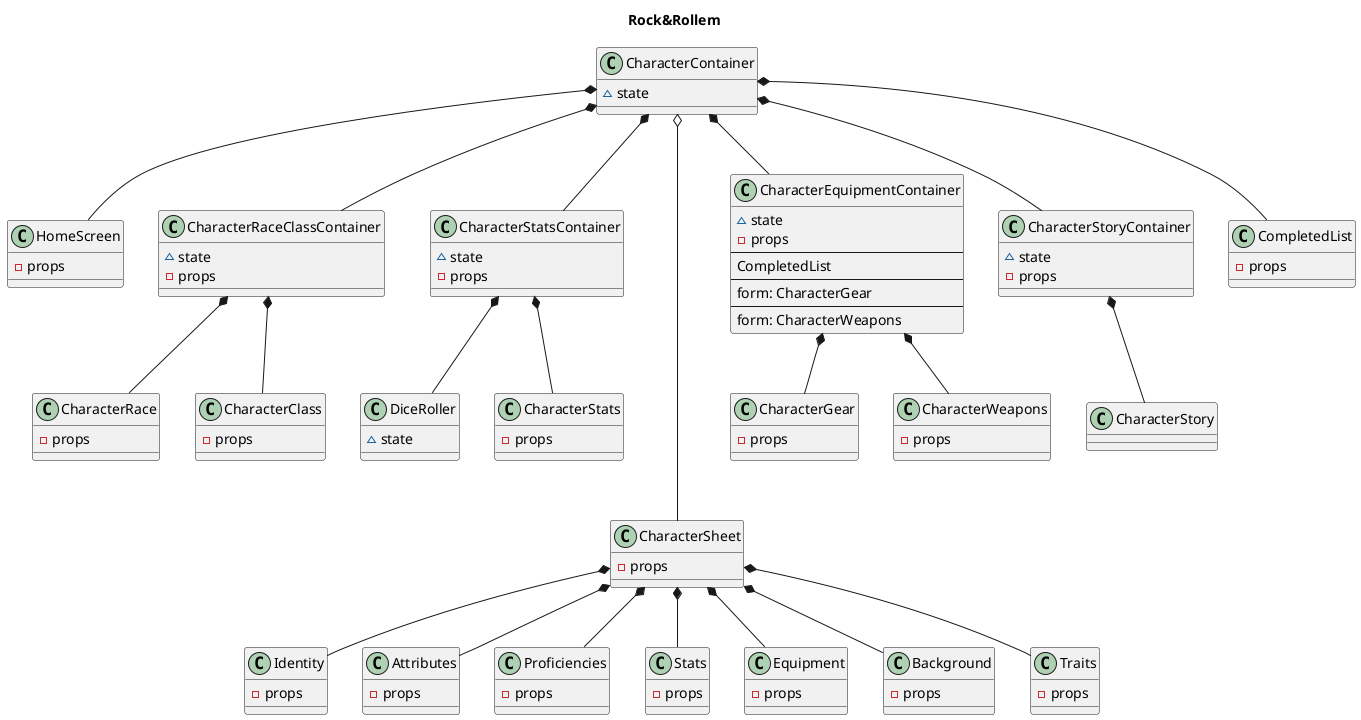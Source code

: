 @startuml
title Rock&Rollem

class HomeScreen {
  - props
}

class CharacterContainer {
    ~ state
}

class CharacterRaceClassContainer {
  ~state
  - props
}



class CharacterStatsContainer {
  ~state
  - props
}

class DiceRoller {
  ~ state
}

class CharacterSheet {
  -props
}

class CharacterEquipmentContainer {
  ~state
  - props
  --
  CompletedList
  --
  form: CharacterGear
  --
  form: CharacterWeapons
}

class CharacterStoryContainer {
  ~state
  - props
}

class CharacterRace {
  - props
}

class CharacterClass {
  - props
}

class CharacterStats {
  - props
}

class CharacterGear {
  - props
}

class CharacterWeapons {
  - props
}

class Identity {
  - props
}

class Attributes {
  - props
}

class Proficiencies {
  - props
}

class Stats {
  - props
}

class Equipment {
  - props
}

class Background {
  - props
}

class Traits {
  - props
}

class CompletedList {
  - props
}


CharacterContainer *-- HomeScreen

CharacterContainer *-- CharacterRaceClassContainer
CharacterContainer *-- CharacterStatsContainer
CharacterContainer o---- CharacterSheet
CharacterSheet *-- Identity
CharacterSheet *-- Attributes
CharacterSheet *-- Proficiencies
CharacterSheet *-- Stats
CharacterSheet *-- Equipment
CharacterSheet *-- Background
CharacterSheet *-- Traits

CharacterContainer *-- CharacterEquipmentContainer
CharacterContainer *-- CharacterStoryContainer
CharacterRaceClassContainer *-- CharacterRace
CharacterRaceClassContainer *-- CharacterClass
CharacterStatsContainer *-- CharacterStats
CharacterStatsContainer *-- DiceRoller
CharacterEquipmentContainer *-- CharacterGear
CharacterEquipmentContainer *-- CharacterWeapons
CharacterStoryContainer *-- CharacterStory
CharacterContainer *-- CompletedList

@enduml

# Generator Components and Containers
1. Home
2. RaceClass
// more to come




# Components for character CharacterSheet
- Identity
- Attributes
- Proficiencies
- Stats
- Equipment
- Background
- Traits
